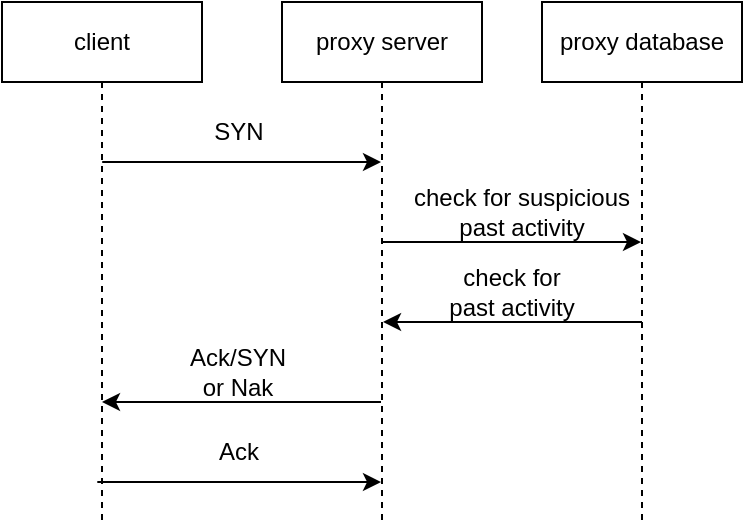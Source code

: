 <mxfile version="23.1.1" type="github">
  <diagram name="Page-1" id="2YBvvXClWsGukQMizWep">
    <mxGraphModel dx="1102" dy="534" grid="1" gridSize="10" guides="1" tooltips="1" connect="1" arrows="1" fold="1" page="1" pageScale="1" pageWidth="850" pageHeight="1100" math="0" shadow="0">
      <root>
        <mxCell id="0" />
        <mxCell id="1" parent="0" />
        <mxCell id="aM9ryv3xv72pqoxQDRHE-1" value="client" style="shape=umlLifeline;perimeter=lifelinePerimeter;whiteSpace=wrap;html=1;container=0;dropTarget=0;collapsible=0;recursiveResize=0;outlineConnect=0;portConstraint=eastwest;newEdgeStyle={&quot;edgeStyle&quot;:&quot;elbowEdgeStyle&quot;,&quot;elbow&quot;:&quot;vertical&quot;,&quot;curved&quot;:0,&quot;rounded&quot;:0};" parent="1" vertex="1">
          <mxGeometry x="40" y="40" width="100" height="260" as="geometry" />
        </mxCell>
        <mxCell id="aM9ryv3xv72pqoxQDRHE-5" value="proxy server" style="shape=umlLifeline;perimeter=lifelinePerimeter;whiteSpace=wrap;html=1;container=0;dropTarget=0;collapsible=0;recursiveResize=0;outlineConnect=0;portConstraint=eastwest;newEdgeStyle={&quot;edgeStyle&quot;:&quot;elbowEdgeStyle&quot;,&quot;elbow&quot;:&quot;vertical&quot;,&quot;curved&quot;:0,&quot;rounded&quot;:0};" parent="1" vertex="1">
          <mxGeometry x="180" y="40" width="100" height="260" as="geometry" />
        </mxCell>
        <mxCell id="O5t5YarAkCo03LJl8iMf-1" value="proxy database" style="shape=umlLifeline;perimeter=lifelinePerimeter;whiteSpace=wrap;html=1;container=0;dropTarget=0;collapsible=0;recursiveResize=0;outlineConnect=0;portConstraint=eastwest;newEdgeStyle={&quot;edgeStyle&quot;:&quot;elbowEdgeStyle&quot;,&quot;elbow&quot;:&quot;vertical&quot;,&quot;curved&quot;:0,&quot;rounded&quot;:0};" parent="1" vertex="1">
          <mxGeometry x="310" y="40" width="100" height="260" as="geometry" />
        </mxCell>
        <mxCell id="ryFgK7gxlyYRkI6giSmm-1" value="" style="endArrow=classic;html=1;rounded=0;" edge="1" parent="1">
          <mxGeometry width="50" height="50" relative="1" as="geometry">
            <mxPoint x="90.1" y="120" as="sourcePoint" />
            <mxPoint x="229.5" y="120" as="targetPoint" />
          </mxGeometry>
        </mxCell>
        <mxCell id="ryFgK7gxlyYRkI6giSmm-2" value="SYN" style="text;html=1;align=center;verticalAlign=middle;resizable=0;points=[];autosize=1;strokeColor=none;fillColor=none;" vertex="1" parent="1">
          <mxGeometry x="132.65" y="90" width="50" height="30" as="geometry" />
        </mxCell>
        <mxCell id="ryFgK7gxlyYRkI6giSmm-3" value="" style="endArrow=classic;html=1;rounded=0;" edge="1" parent="1" source="aM9ryv3xv72pqoxQDRHE-5">
          <mxGeometry width="50" height="50" relative="1" as="geometry">
            <mxPoint x="227.15" y="240" as="sourcePoint" />
            <mxPoint x="90" y="240" as="targetPoint" />
            <Array as="points" />
          </mxGeometry>
        </mxCell>
        <mxCell id="ryFgK7gxlyYRkI6giSmm-7" value="Ack/SYN or Nak" style="text;html=1;strokeColor=none;fillColor=none;align=center;verticalAlign=middle;whiteSpace=wrap;rounded=0;" vertex="1" parent="1">
          <mxGeometry x="127.65" y="210" width="60" height="30" as="geometry" />
        </mxCell>
        <mxCell id="ryFgK7gxlyYRkI6giSmm-8" value="" style="endArrow=classic;html=1;rounded=0;" edge="1" parent="1" target="aM9ryv3xv72pqoxQDRHE-5">
          <mxGeometry width="50" height="50" relative="1" as="geometry">
            <mxPoint x="87.65" y="280" as="sourcePoint" />
            <mxPoint x="227.05" y="280" as="targetPoint" />
          </mxGeometry>
        </mxCell>
        <mxCell id="ryFgK7gxlyYRkI6giSmm-9" value="Ack" style="text;html=1;align=center;verticalAlign=middle;resizable=0;points=[];autosize=1;strokeColor=none;fillColor=none;" vertex="1" parent="1">
          <mxGeometry x="137.65" y="250" width="40" height="30" as="geometry" />
        </mxCell>
        <mxCell id="ryFgK7gxlyYRkI6giSmm-10" value="" style="endArrow=classic;html=1;rounded=0;" edge="1" parent="1" target="O5t5YarAkCo03LJl8iMf-1">
          <mxGeometry width="50" height="50" relative="1" as="geometry">
            <mxPoint x="230.024" y="160" as="sourcePoint" />
            <mxPoint x="350" y="160" as="targetPoint" />
          </mxGeometry>
        </mxCell>
        <mxCell id="ryFgK7gxlyYRkI6giSmm-12" value="check for suspicious past activity" style="text;html=1;strokeColor=none;fillColor=none;align=center;verticalAlign=middle;whiteSpace=wrap;rounded=0;" vertex="1" parent="1">
          <mxGeometry x="240" y="130" width="120" height="30" as="geometry" />
        </mxCell>
        <mxCell id="ryFgK7gxlyYRkI6giSmm-13" value="" style="endArrow=classic;html=1;rounded=0;" edge="1" parent="1">
          <mxGeometry width="50" height="50" relative="1" as="geometry">
            <mxPoint x="360" y="200" as="sourcePoint" />
            <mxPoint x="230.524" y="200" as="targetPoint" />
          </mxGeometry>
        </mxCell>
        <mxCell id="ryFgK7gxlyYRkI6giSmm-14" value="check for past activity" style="text;html=1;strokeColor=none;fillColor=none;align=center;verticalAlign=middle;whiteSpace=wrap;rounded=0;" vertex="1" parent="1">
          <mxGeometry x="260" y="170" width="70" height="30" as="geometry" />
        </mxCell>
      </root>
    </mxGraphModel>
  </diagram>
</mxfile>
